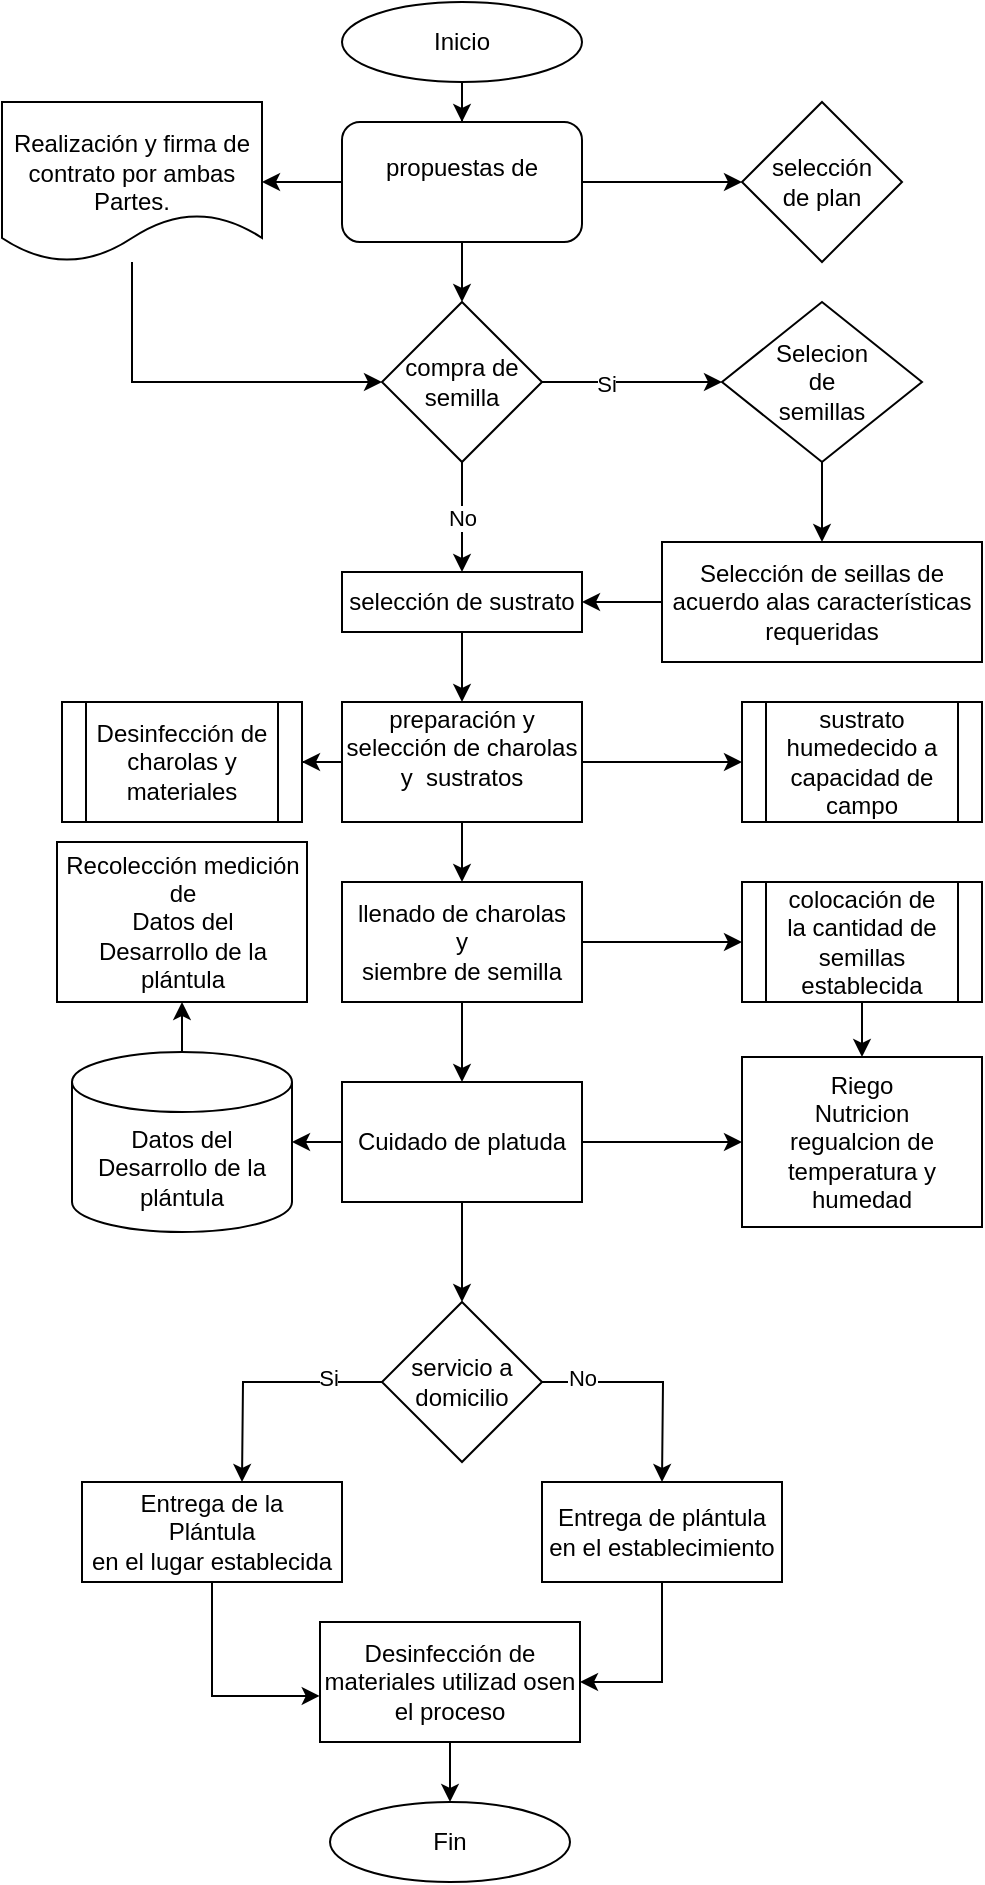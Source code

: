 <mxfile version="20.4.0" type="github">
  <diagram id="fpPL_orRF3WTuG4RCUT7" name="Página-1">
    <mxGraphModel dx="914" dy="534" grid="1" gridSize="10" guides="1" tooltips="1" connect="1" arrows="1" fold="1" page="1" pageScale="1" pageWidth="827" pageHeight="1169" math="0" shadow="0">
      <root>
        <mxCell id="0" />
        <mxCell id="1" parent="0" />
        <mxCell id="bufxGuPOUsLzFaJyrNdJ-25" style="edgeStyle=orthogonalEdgeStyle;rounded=0;orthogonalLoop=1;jettySize=auto;html=1;" edge="1" parent="1" source="bufxGuPOUsLzFaJyrNdJ-8" target="bufxGuPOUsLzFaJyrNdJ-15">
          <mxGeometry relative="1" as="geometry" />
        </mxCell>
        <mxCell id="bufxGuPOUsLzFaJyrNdJ-8" value="&lt;div&gt;Selección de seillas de acuerdo alas características&lt;br&gt;&lt;/div&gt;&lt;div&gt;requeridas&lt;br&gt;&lt;/div&gt;" style="rounded=0;whiteSpace=wrap;html=1;" vertex="1" parent="1">
          <mxGeometry x="520" y="290" width="160" height="60" as="geometry" />
        </mxCell>
        <mxCell id="bufxGuPOUsLzFaJyrNdJ-24" value="" style="edgeStyle=orthogonalEdgeStyle;rounded=0;orthogonalLoop=1;jettySize=auto;html=1;" edge="1" parent="1" source="bufxGuPOUsLzFaJyrNdJ-10" target="bufxGuPOUsLzFaJyrNdJ-8">
          <mxGeometry relative="1" as="geometry">
            <Array as="points">
              <mxPoint x="600" y="280" />
              <mxPoint x="600" y="280" />
            </Array>
          </mxGeometry>
        </mxCell>
        <mxCell id="bufxGuPOUsLzFaJyrNdJ-10" value="&lt;div&gt;Selecion &lt;br&gt;&lt;/div&gt;&lt;div&gt;de &lt;br&gt;&lt;/div&gt;&lt;div&gt;semillas &lt;br&gt;&lt;/div&gt;" style="rhombus;whiteSpace=wrap;html=1;" vertex="1" parent="1">
          <mxGeometry x="550" y="170" width="100" height="80" as="geometry" />
        </mxCell>
        <mxCell id="bufxGuPOUsLzFaJyrNdJ-26" style="edgeStyle=orthogonalEdgeStyle;rounded=0;orthogonalLoop=1;jettySize=auto;html=1;" edge="1" parent="1" source="bufxGuPOUsLzFaJyrNdJ-11" target="bufxGuPOUsLzFaJyrNdJ-19">
          <mxGeometry relative="1" as="geometry" />
        </mxCell>
        <mxCell id="bufxGuPOUsLzFaJyrNdJ-33" style="edgeStyle=orthogonalEdgeStyle;rounded=0;orthogonalLoop=1;jettySize=auto;html=1;" edge="1" parent="1" source="bufxGuPOUsLzFaJyrNdJ-11" target="bufxGuPOUsLzFaJyrNdJ-34">
          <mxGeometry relative="1" as="geometry">
            <mxPoint x="550" y="110" as="targetPoint" />
          </mxGeometry>
        </mxCell>
        <mxCell id="bufxGuPOUsLzFaJyrNdJ-75" style="edgeStyle=orthogonalEdgeStyle;rounded=0;orthogonalLoop=1;jettySize=auto;html=1;entryX=1;entryY=0.5;entryDx=0;entryDy=0;" edge="1" parent="1" source="bufxGuPOUsLzFaJyrNdJ-11" target="bufxGuPOUsLzFaJyrNdJ-73">
          <mxGeometry relative="1" as="geometry" />
        </mxCell>
        <mxCell id="bufxGuPOUsLzFaJyrNdJ-11" value="&lt;div&gt;propuestas de &lt;br&gt;&lt;/div&gt;&lt;div&gt;&lt;br&gt;&lt;/div&gt;" style="rounded=1;whiteSpace=wrap;html=1;" vertex="1" parent="1">
          <mxGeometry x="360" y="80" width="120" height="60" as="geometry" />
        </mxCell>
        <mxCell id="bufxGuPOUsLzFaJyrNdJ-32" style="edgeStyle=orthogonalEdgeStyle;rounded=0;orthogonalLoop=1;jettySize=auto;html=1;entryX=0.5;entryY=0;entryDx=0;entryDy=0;" edge="1" parent="1" source="bufxGuPOUsLzFaJyrNdJ-15" target="bufxGuPOUsLzFaJyrNdJ-27">
          <mxGeometry relative="1" as="geometry" />
        </mxCell>
        <mxCell id="bufxGuPOUsLzFaJyrNdJ-15" value="selección de sustrato" style="rounded=0;whiteSpace=wrap;html=1;" vertex="1" parent="1">
          <mxGeometry x="360" y="305" width="120" height="30" as="geometry" />
        </mxCell>
        <mxCell id="bufxGuPOUsLzFaJyrNdJ-20" style="edgeStyle=orthogonalEdgeStyle;rounded=0;orthogonalLoop=1;jettySize=auto;html=1;" edge="1" parent="1" source="bufxGuPOUsLzFaJyrNdJ-19" target="bufxGuPOUsLzFaJyrNdJ-10">
          <mxGeometry relative="1" as="geometry" />
        </mxCell>
        <mxCell id="bufxGuPOUsLzFaJyrNdJ-21" value="Si" style="edgeLabel;html=1;align=center;verticalAlign=middle;resizable=0;points=[];" vertex="1" connectable="0" parent="bufxGuPOUsLzFaJyrNdJ-20">
          <mxGeometry x="-0.292" y="-1" relative="1" as="geometry">
            <mxPoint as="offset" />
          </mxGeometry>
        </mxCell>
        <mxCell id="bufxGuPOUsLzFaJyrNdJ-23" value="No " style="edgeStyle=orthogonalEdgeStyle;rounded=0;orthogonalLoop=1;jettySize=auto;html=1;entryX=0.5;entryY=0;entryDx=0;entryDy=0;" edge="1" parent="1" source="bufxGuPOUsLzFaJyrNdJ-19" target="bufxGuPOUsLzFaJyrNdJ-15">
          <mxGeometry relative="1" as="geometry">
            <Array as="points">
              <mxPoint x="420" y="270" />
              <mxPoint x="420" y="270" />
            </Array>
          </mxGeometry>
        </mxCell>
        <mxCell id="bufxGuPOUsLzFaJyrNdJ-19" value="compra de semilla" style="rhombus;whiteSpace=wrap;html=1;" vertex="1" parent="1">
          <mxGeometry x="380" y="170" width="80" height="80" as="geometry" />
        </mxCell>
        <mxCell id="bufxGuPOUsLzFaJyrNdJ-35" style="edgeStyle=orthogonalEdgeStyle;rounded=0;orthogonalLoop=1;jettySize=auto;html=1;" edge="1" parent="1" source="bufxGuPOUsLzFaJyrNdJ-27" target="bufxGuPOUsLzFaJyrNdJ-36">
          <mxGeometry relative="1" as="geometry">
            <mxPoint x="420" y="480" as="targetPoint" />
          </mxGeometry>
        </mxCell>
        <mxCell id="bufxGuPOUsLzFaJyrNdJ-42" value="" style="edgeStyle=orthogonalEdgeStyle;rounded=0;orthogonalLoop=1;jettySize=auto;html=1;" edge="1" parent="1" source="bufxGuPOUsLzFaJyrNdJ-27" target="bufxGuPOUsLzFaJyrNdJ-41">
          <mxGeometry relative="1" as="geometry" />
        </mxCell>
        <mxCell id="bufxGuPOUsLzFaJyrNdJ-72" value="" style="edgeStyle=orthogonalEdgeStyle;rounded=0;orthogonalLoop=1;jettySize=auto;html=1;" edge="1" parent="1" source="bufxGuPOUsLzFaJyrNdJ-27" target="bufxGuPOUsLzFaJyrNdJ-71">
          <mxGeometry relative="1" as="geometry" />
        </mxCell>
        <mxCell id="bufxGuPOUsLzFaJyrNdJ-27" value="&#xa;preparación y selección de charolas y&amp;nbsp; sustratos&#xa;&#xa;" style="rounded=0;whiteSpace=wrap;html=1;" vertex="1" parent="1">
          <mxGeometry x="360" y="370" width="120" height="60" as="geometry" />
        </mxCell>
        <mxCell id="bufxGuPOUsLzFaJyrNdJ-34" value="&lt;div&gt;selección&lt;br&gt;&lt;/div&gt;&lt;div&gt;de plan&lt;br&gt;&lt;/div&gt;" style="rhombus;whiteSpace=wrap;html=1;" vertex="1" parent="1">
          <mxGeometry x="560" y="70" width="80" height="80" as="geometry" />
        </mxCell>
        <mxCell id="bufxGuPOUsLzFaJyrNdJ-44" value="" style="edgeStyle=orthogonalEdgeStyle;rounded=0;orthogonalLoop=1;jettySize=auto;html=1;" edge="1" parent="1" source="bufxGuPOUsLzFaJyrNdJ-36" target="bufxGuPOUsLzFaJyrNdJ-43">
          <mxGeometry relative="1" as="geometry" />
        </mxCell>
        <mxCell id="bufxGuPOUsLzFaJyrNdJ-45" style="edgeStyle=orthogonalEdgeStyle;rounded=0;orthogonalLoop=1;jettySize=auto;html=1;entryX=0.5;entryY=0;entryDx=0;entryDy=0;" edge="1" parent="1" source="bufxGuPOUsLzFaJyrNdJ-36" target="bufxGuPOUsLzFaJyrNdJ-47">
          <mxGeometry relative="1" as="geometry">
            <mxPoint x="420" y="540" as="targetPoint" />
          </mxGeometry>
        </mxCell>
        <mxCell id="bufxGuPOUsLzFaJyrNdJ-36" value="&lt;div&gt;llenado de charolas &lt;br&gt;&lt;/div&gt;&lt;div&gt;y &lt;br&gt;&lt;/div&gt;&lt;div&gt;siembre de semilla &lt;br&gt;&lt;/div&gt;" style="rounded=0;whiteSpace=wrap;html=1;" vertex="1" parent="1">
          <mxGeometry x="360" y="460" width="120" height="60" as="geometry" />
        </mxCell>
        <mxCell id="bufxGuPOUsLzFaJyrNdJ-39" style="edgeStyle=orthogonalEdgeStyle;rounded=0;orthogonalLoop=1;jettySize=auto;html=1;entryX=0.5;entryY=0;entryDx=0;entryDy=0;" edge="1" parent="1" source="bufxGuPOUsLzFaJyrNdJ-38" target="bufxGuPOUsLzFaJyrNdJ-11">
          <mxGeometry relative="1" as="geometry" />
        </mxCell>
        <mxCell id="bufxGuPOUsLzFaJyrNdJ-38" value="Inicio " style="ellipse;whiteSpace=wrap;html=1;" vertex="1" parent="1">
          <mxGeometry x="360" y="20" width="120" height="40" as="geometry" />
        </mxCell>
        <mxCell id="bufxGuPOUsLzFaJyrNdJ-41" value="sustrato humedecido a capacidad de campo" style="shape=process;whiteSpace=wrap;html=1;backgroundOutline=1;rounded=0;" vertex="1" parent="1">
          <mxGeometry x="560" y="370" width="120" height="60" as="geometry" />
        </mxCell>
        <mxCell id="bufxGuPOUsLzFaJyrNdJ-53" style="edgeStyle=orthogonalEdgeStyle;rounded=0;orthogonalLoop=1;jettySize=auto;html=1;" edge="1" parent="1" source="bufxGuPOUsLzFaJyrNdJ-43" target="bufxGuPOUsLzFaJyrNdJ-48">
          <mxGeometry relative="1" as="geometry" />
        </mxCell>
        <mxCell id="bufxGuPOUsLzFaJyrNdJ-43" value="&lt;div&gt;colocación de&lt;/div&gt;&lt;div&gt;la cantidad de semillas establecida &lt;/div&gt;" style="shape=process;whiteSpace=wrap;html=1;backgroundOutline=1;rounded=0;" vertex="1" parent="1">
          <mxGeometry x="560" y="460" width="120" height="60" as="geometry" />
        </mxCell>
        <mxCell id="bufxGuPOUsLzFaJyrNdJ-49" value="" style="edgeStyle=orthogonalEdgeStyle;rounded=0;orthogonalLoop=1;jettySize=auto;html=1;" edge="1" parent="1" source="bufxGuPOUsLzFaJyrNdJ-47" target="bufxGuPOUsLzFaJyrNdJ-48">
          <mxGeometry relative="1" as="geometry" />
        </mxCell>
        <mxCell id="bufxGuPOUsLzFaJyrNdJ-59" style="edgeStyle=orthogonalEdgeStyle;rounded=0;orthogonalLoop=1;jettySize=auto;html=1;entryX=0.5;entryY=0;entryDx=0;entryDy=0;" edge="1" parent="1" source="bufxGuPOUsLzFaJyrNdJ-47" target="bufxGuPOUsLzFaJyrNdJ-58">
          <mxGeometry relative="1" as="geometry" />
        </mxCell>
        <mxCell id="bufxGuPOUsLzFaJyrNdJ-81" style="edgeStyle=orthogonalEdgeStyle;rounded=0;orthogonalLoop=1;jettySize=auto;html=1;" edge="1" parent="1" source="bufxGuPOUsLzFaJyrNdJ-47" target="bufxGuPOUsLzFaJyrNdJ-82">
          <mxGeometry relative="1" as="geometry">
            <mxPoint x="300.0" y="590" as="targetPoint" />
          </mxGeometry>
        </mxCell>
        <mxCell id="bufxGuPOUsLzFaJyrNdJ-47" value="Cuidado de platuda" style="rounded=0;whiteSpace=wrap;html=1;" vertex="1" parent="1">
          <mxGeometry x="360" y="560" width="120" height="60" as="geometry" />
        </mxCell>
        <mxCell id="bufxGuPOUsLzFaJyrNdJ-48" value="&lt;div&gt;Riego&lt;/div&gt;&lt;div&gt;Nutricion&lt;/div&gt;&lt;div&gt;regualcion de temperatura y humedad&lt;br&gt;&lt;/div&gt;" style="rounded=0;whiteSpace=wrap;html=1;" vertex="1" parent="1">
          <mxGeometry x="560" y="547.5" width="120" height="85" as="geometry" />
        </mxCell>
        <mxCell id="bufxGuPOUsLzFaJyrNdJ-60" style="edgeStyle=orthogonalEdgeStyle;rounded=0;orthogonalLoop=1;jettySize=auto;html=1;" edge="1" parent="1" source="bufxGuPOUsLzFaJyrNdJ-58">
          <mxGeometry relative="1" as="geometry">
            <mxPoint x="310.0" y="760" as="targetPoint" />
          </mxGeometry>
        </mxCell>
        <mxCell id="bufxGuPOUsLzFaJyrNdJ-61" value="Si" style="edgeLabel;html=1;align=center;verticalAlign=middle;resizable=0;points=[];" vertex="1" connectable="0" parent="bufxGuPOUsLzFaJyrNdJ-60">
          <mxGeometry x="-0.542" y="-2" relative="1" as="geometry">
            <mxPoint as="offset" />
          </mxGeometry>
        </mxCell>
        <mxCell id="bufxGuPOUsLzFaJyrNdJ-63" style="edgeStyle=orthogonalEdgeStyle;rounded=0;orthogonalLoop=1;jettySize=auto;html=1;" edge="1" parent="1" source="bufxGuPOUsLzFaJyrNdJ-58">
          <mxGeometry relative="1" as="geometry">
            <mxPoint x="520" y="760" as="targetPoint" />
          </mxGeometry>
        </mxCell>
        <mxCell id="bufxGuPOUsLzFaJyrNdJ-64" value="No " style="edgeLabel;html=1;align=center;verticalAlign=middle;resizable=0;points=[];" vertex="1" connectable="0" parent="bufxGuPOUsLzFaJyrNdJ-63">
          <mxGeometry x="-0.637" y="2" relative="1" as="geometry">
            <mxPoint as="offset" />
          </mxGeometry>
        </mxCell>
        <mxCell id="bufxGuPOUsLzFaJyrNdJ-58" value="&lt;div&gt;servicio a &lt;br&gt;&lt;/div&gt;&lt;div&gt;domicilio&lt;br&gt;&lt;/div&gt;" style="rhombus;whiteSpace=wrap;html=1;" vertex="1" parent="1">
          <mxGeometry x="380" y="670" width="80" height="80" as="geometry" />
        </mxCell>
        <mxCell id="bufxGuPOUsLzFaJyrNdJ-78" style="edgeStyle=orthogonalEdgeStyle;rounded=0;orthogonalLoop=1;jettySize=auto;html=1;entryX=1;entryY=0.5;entryDx=0;entryDy=0;" edge="1" parent="1" source="bufxGuPOUsLzFaJyrNdJ-65" target="bufxGuPOUsLzFaJyrNdJ-77">
          <mxGeometry relative="1" as="geometry" />
        </mxCell>
        <mxCell id="bufxGuPOUsLzFaJyrNdJ-65" value="&lt;div&gt;Entrega de plántula&lt;br&gt;&lt;/div&gt;&lt;div&gt;en el establecimiento&lt;br&gt;&lt;/div&gt;" style="rounded=0;whiteSpace=wrap;html=1;" vertex="1" parent="1">
          <mxGeometry x="460" y="760" width="120" height="50" as="geometry" />
        </mxCell>
        <mxCell id="bufxGuPOUsLzFaJyrNdJ-79" style="edgeStyle=orthogonalEdgeStyle;rounded=0;orthogonalLoop=1;jettySize=auto;html=1;entryX=-0.001;entryY=0.616;entryDx=0;entryDy=0;entryPerimeter=0;" edge="1" parent="1" source="bufxGuPOUsLzFaJyrNdJ-66" target="bufxGuPOUsLzFaJyrNdJ-77">
          <mxGeometry relative="1" as="geometry" />
        </mxCell>
        <mxCell id="bufxGuPOUsLzFaJyrNdJ-66" value="&lt;div&gt;Entrega de la &lt;br&gt;&lt;/div&gt;&lt;div&gt;Plántula&lt;br&gt;&lt;/div&gt;&lt;div&gt;en el lugar establecida&lt;br&gt;&lt;/div&gt;" style="rounded=0;whiteSpace=wrap;html=1;" vertex="1" parent="1">
          <mxGeometry x="230" y="760" width="130" height="50" as="geometry" />
        </mxCell>
        <mxCell id="bufxGuPOUsLzFaJyrNdJ-67" value="Fin " style="ellipse;whiteSpace=wrap;html=1;" vertex="1" parent="1">
          <mxGeometry x="354" y="920" width="120" height="40" as="geometry" />
        </mxCell>
        <mxCell id="bufxGuPOUsLzFaJyrNdJ-71" value="Desinfección de charolas y materiales" style="shape=process;whiteSpace=wrap;html=1;backgroundOutline=1;rounded=0;" vertex="1" parent="1">
          <mxGeometry x="220" y="370" width="120" height="60" as="geometry" />
        </mxCell>
        <mxCell id="bufxGuPOUsLzFaJyrNdJ-76" style="edgeStyle=orthogonalEdgeStyle;rounded=0;orthogonalLoop=1;jettySize=auto;html=1;entryX=0;entryY=0.5;entryDx=0;entryDy=0;" edge="1" parent="1" source="bufxGuPOUsLzFaJyrNdJ-73" target="bufxGuPOUsLzFaJyrNdJ-19">
          <mxGeometry relative="1" as="geometry">
            <Array as="points">
              <mxPoint x="255" y="210" />
            </Array>
          </mxGeometry>
        </mxCell>
        <mxCell id="bufxGuPOUsLzFaJyrNdJ-73" value="&lt;br&gt;&lt;div&gt;Realización y firma de &lt;br&gt;&lt;/div&gt;&lt;div&gt;contrato por ambas &lt;br&gt;&lt;/div&gt;&lt;div&gt;Partes.&lt;/div&gt;" style="shape=document;whiteSpace=wrap;html=1;boundedLbl=1;" vertex="1" parent="1">
          <mxGeometry x="190" y="70" width="130" height="80" as="geometry" />
        </mxCell>
        <mxCell id="bufxGuPOUsLzFaJyrNdJ-80" style="edgeStyle=orthogonalEdgeStyle;rounded=0;orthogonalLoop=1;jettySize=auto;html=1;entryX=0.5;entryY=0;entryDx=0;entryDy=0;" edge="1" parent="1" source="bufxGuPOUsLzFaJyrNdJ-77" target="bufxGuPOUsLzFaJyrNdJ-67">
          <mxGeometry relative="1" as="geometry" />
        </mxCell>
        <mxCell id="bufxGuPOUsLzFaJyrNdJ-77" value="&lt;div&gt;Desinfección de materiales utilizad osen el proceso&lt;br&gt;&lt;/div&gt;" style="rounded=0;whiteSpace=wrap;html=1;" vertex="1" parent="1">
          <mxGeometry x="349" y="830" width="130" height="60" as="geometry" />
        </mxCell>
        <mxCell id="bufxGuPOUsLzFaJyrNdJ-83" style="edgeStyle=orthogonalEdgeStyle;rounded=0;orthogonalLoop=1;jettySize=auto;html=1;" edge="1" parent="1" source="bufxGuPOUsLzFaJyrNdJ-82" target="bufxGuPOUsLzFaJyrNdJ-84">
          <mxGeometry relative="1" as="geometry">
            <mxPoint x="275.0" y="520" as="targetPoint" />
          </mxGeometry>
        </mxCell>
        <mxCell id="bufxGuPOUsLzFaJyrNdJ-82" value="&lt;div&gt;Datos del &lt;br&gt;&lt;/div&gt;&lt;div&gt;Desarrollo de la plántula&lt;br&gt;&lt;/div&gt;" style="shape=cylinder3;whiteSpace=wrap;html=1;boundedLbl=1;backgroundOutline=1;size=15;" vertex="1" parent="1">
          <mxGeometry x="225" y="545" width="110" height="90" as="geometry" />
        </mxCell>
        <mxCell id="bufxGuPOUsLzFaJyrNdJ-84" value="&lt;div&gt;Recolección medición de &lt;br&gt;&lt;/div&gt;&lt;div&gt;Datos del &lt;br&gt;&lt;/div&gt;Desarrollo de la plántula" style="rounded=0;whiteSpace=wrap;html=1;" vertex="1" parent="1">
          <mxGeometry x="217.5" y="440" width="125" height="80" as="geometry" />
        </mxCell>
      </root>
    </mxGraphModel>
  </diagram>
</mxfile>
